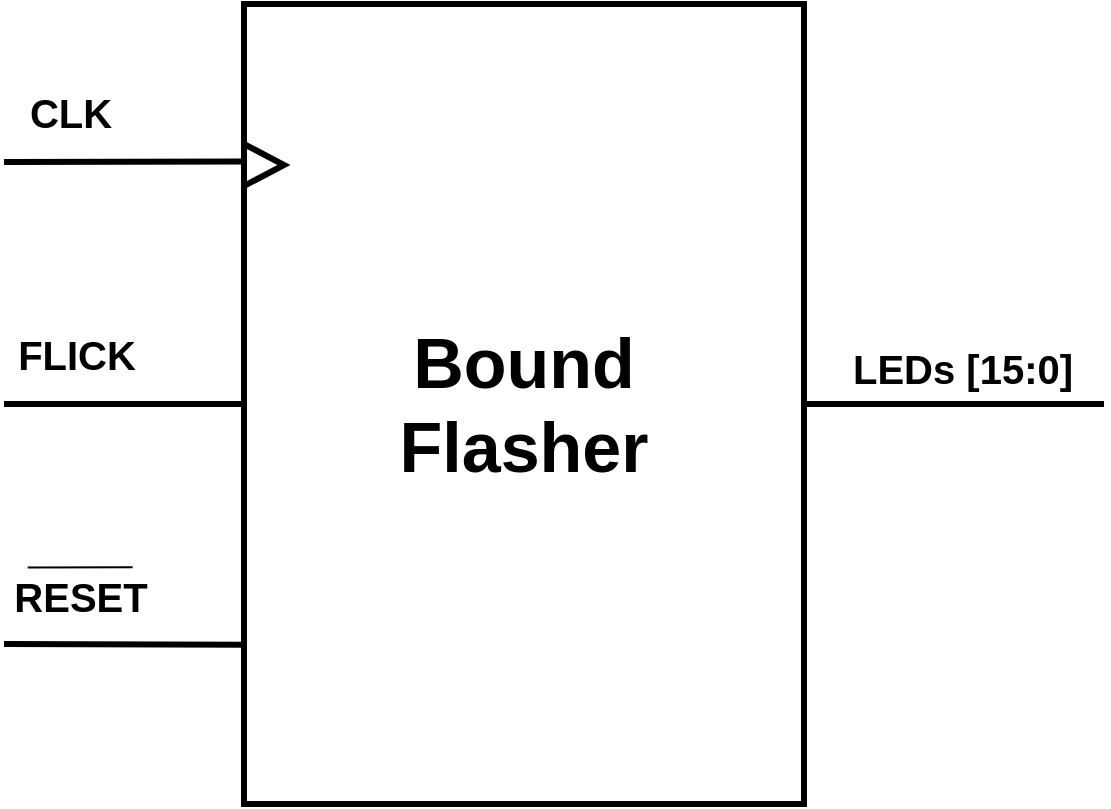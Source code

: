 <mxfile version="13.4.6" type="device" pages="2"><diagram name="Page-1" id="vdWCIfd2BEjUqCDMBeqf"><mxGraphModel dx="1422" dy="794" grid="1" gridSize="10" guides="1" tooltips="1" connect="1" arrows="1" fold="1" page="1" pageScale="1" pageWidth="850" pageHeight="1100" math="0" shadow="0"><root><mxCell id="0"/><mxCell id="1" parent="0"/><mxCell id="amf3CmYDN3-F_RXk9bl7-2" value="&lt;span style=&quot;font-size: 35px;&quot; id=&quot;docs-internal-guid-ef258bf3-7fff-fc78-9e5f-6aed6a584a07&quot;&gt;&lt;p dir=&quot;ltr&quot; style=&quot;line-height: 1.2; margin-top: 0pt; margin-bottom: 0pt; font-size: 35px;&quot;&gt;&lt;span style=&quot;font-size: 35px; background-color: transparent; vertical-align: baseline;&quot;&gt;&amp;nbsp;Bound&amp;nbsp;&lt;/span&gt;&lt;/p&gt;&lt;p dir=&quot;ltr&quot; style=&quot;line-height: 1.2; margin-top: 0pt; margin-bottom: 0pt; font-size: 35px;&quot;&gt;&lt;span style=&quot;font-size: 35px; background-color: transparent; vertical-align: baseline;&quot;&gt;Flasher&lt;/span&gt;&lt;/p&gt;&lt;/span&gt;" style="rounded=0;whiteSpace=wrap;html=1;fontSize=35;fontStyle=1;strokeWidth=3;fontFamily=Helvetica;" parent="1" vertex="1"><mxGeometry x="280" y="240" width="280" height="400" as="geometry"/></mxCell><mxCell id="amf3CmYDN3-F_RXk9bl7-5" value="" style="endArrow=none;html=1;entryX=0.007;entryY=0.197;entryDx=0;entryDy=0;entryPerimeter=0;fontSize=20;fontStyle=1;strokeWidth=3;" parent="1" target="amf3CmYDN3-F_RXk9bl7-2" edge="1"><mxGeometry width="50" height="50" relative="1" as="geometry"><mxPoint x="160" y="319" as="sourcePoint"/><mxPoint x="200" y="290" as="targetPoint"/></mxGeometry></mxCell><mxCell id="amf3CmYDN3-F_RXk9bl7-6" value="" style="endArrow=none;html=1;entryX=0;entryY=0.5;entryDx=0;entryDy=0;fontSize=20;fontStyle=1;strokeWidth=3;" parent="1" target="amf3CmYDN3-F_RXk9bl7-2" edge="1"><mxGeometry width="50" height="50" relative="1" as="geometry"><mxPoint x="160" y="440" as="sourcePoint"/><mxPoint x="240" y="430" as="targetPoint"/></mxGeometry></mxCell><mxCell id="amf3CmYDN3-F_RXk9bl7-7" value="" style="endArrow=none;html=1;entryX=0.004;entryY=0.801;entryDx=0;entryDy=0;entryPerimeter=0;fontSize=20;fontStyle=1;strokeWidth=3;" parent="1" target="amf3CmYDN3-F_RXk9bl7-2" edge="1"><mxGeometry width="50" height="50" relative="1" as="geometry"><mxPoint x="160" y="560" as="sourcePoint"/><mxPoint x="200" y="620" as="targetPoint"/></mxGeometry></mxCell><mxCell id="amf3CmYDN3-F_RXk9bl7-8" value="" style="endArrow=none;html=1;exitX=1;exitY=0.5;exitDx=0;exitDy=0;fontSize=20;fontStyle=1;strokeWidth=3;" parent="1" source="amf3CmYDN3-F_RXk9bl7-2" edge="1"><mxGeometry width="50" height="50" relative="1" as="geometry"><mxPoint x="600" y="480" as="sourcePoint"/><mxPoint x="710" y="440" as="targetPoint"/></mxGeometry></mxCell><mxCell id="amf3CmYDN3-F_RXk9bl7-9" value="RESET" style="text;html=1;align=center;verticalAlign=middle;resizable=0;points=[];autosize=1;fontSize=20;fontStyle=1" parent="1" vertex="1"><mxGeometry x="158" y="521" width="80" height="30" as="geometry"/></mxCell><mxCell id="amf3CmYDN3-F_RXk9bl7-10" value="FLICK" style="text;html=1;align=center;verticalAlign=middle;resizable=0;points=[];autosize=1;fontSize=20;fontStyle=1" parent="1" vertex="1"><mxGeometry x="161" y="400" width="70" height="30" as="geometry"/></mxCell><mxCell id="amf3CmYDN3-F_RXk9bl7-11" value="CLK" style="text;html=1;align=center;verticalAlign=middle;resizable=0;points=[];autosize=1;fontSize=20;fontStyle=1" parent="1" vertex="1"><mxGeometry x="163" y="279" width="60" height="30" as="geometry"/></mxCell><mxCell id="amf3CmYDN3-F_RXk9bl7-12" value="LEDs [15:0]" style="text;html=1;align=center;verticalAlign=middle;resizable=0;points=[];autosize=1;fontSize=20;fontStyle=1;strokeWidth=3;" parent="1" vertex="1"><mxGeometry x="574" y="407" width="130" height="30" as="geometry"/></mxCell><mxCell id="amf3CmYDN3-F_RXk9bl7-15" value="" style="endArrow=none;html=1;exitX=0.173;exitY=0.024;exitDx=0;exitDy=0;exitPerimeter=0;entryX=0.829;entryY=0.022;entryDx=0;entryDy=0;entryPerimeter=0;fontSize=20;fontStyle=1" parent="1" source="amf3CmYDN3-F_RXk9bl7-9" target="amf3CmYDN3-F_RXk9bl7-9" edge="1"><mxGeometry width="50" height="50" relative="1" as="geometry"><mxPoint x="150" y="310" as="sourcePoint"/><mxPoint x="210" y="541" as="targetPoint"/></mxGeometry></mxCell><mxCell id="amf3CmYDN3-F_RXk9bl7-17" value="" style="triangle;whiteSpace=wrap;html=1;fontSize=20;fontStyle=1;strokeWidth=3;" parent="1" vertex="1"><mxGeometry x="280" y="310" width="20" height="21" as="geometry"/></mxCell></root></mxGraphModel></diagram><diagram name="Page-2" id="Law7zd924bLgEW9y3343"><mxGraphModel dx="981" dy="548" grid="1" gridSize="10" guides="1" tooltips="1" connect="1" arrows="1" fold="1" page="1" pageScale="1" pageWidth="850" pageHeight="1100" math="0" shadow="0"><root><mxCell id="98pfvUTHeUSSz8OxEG06-0"/><mxCell id="98pfvUTHeUSSz8OxEG06-1" parent="98pfvUTHeUSSz8OxEG06-0"/><mxCell id="9M_iG_80XE6oSupGPTF_-2" style="edgeStyle=orthogonalEdgeStyle;rounded=0;orthogonalLoop=1;jettySize=auto;html=1;exitX=0;exitY=0;exitDx=0;exitDy=0;" edge="1" parent="98pfvUTHeUSSz8OxEG06-1" source="98pfvUTHeUSSz8OxEG06-2" target="98pfvUTHeUSSz8OxEG06-4"><mxGeometry relative="1" as="geometry"><Array as="points"><mxPoint x="378" y="260"/><mxPoint x="190" y="260"/></Array></mxGeometry></mxCell><mxCell id="9M_iG_80XE6oSupGPTF_-4" style="edgeStyle=orthogonalEdgeStyle;rounded=0;orthogonalLoop=1;jettySize=auto;html=1;exitX=0;exitY=1;exitDx=0;exitDy=0;entryX=0;entryY=0;entryDx=0;entryDy=0;" edge="1" parent="98pfvUTHeUSSz8OxEG06-1" source="98pfvUTHeUSSz8OxEG06-2" target="98pfvUTHeUSSz8OxEG06-3"><mxGeometry relative="1" as="geometry"/></mxCell><mxCell id="9M_iG_80XE6oSupGPTF_-7" style="edgeStyle=orthogonalEdgeStyle;rounded=0;orthogonalLoop=1;jettySize=auto;html=1;" edge="1" parent="98pfvUTHeUSSz8OxEG06-1"><mxGeometry relative="1" as="geometry"><mxPoint x="470" y="333.5" as="targetPoint"/><mxPoint x="470" y="286.5" as="sourcePoint"/><Array as="points"><mxPoint x="520" y="286"/><mxPoint x="520" y="334"/></Array></mxGeometry></mxCell><mxCell id="98pfvUTHeUSSz8OxEG06-2" value="UP" style="ellipse;whiteSpace=wrap;html=1;" parent="98pfvUTHeUSSz8OxEG06-1" vertex="1"><mxGeometry x="360" y="270" width="120" height="80" as="geometry"/></mxCell><mxCell id="9M_iG_80XE6oSupGPTF_-0" style="edgeStyle=orthogonalEdgeStyle;rounded=0;orthogonalLoop=1;jettySize=auto;html=1;entryX=1;entryY=1;entryDx=0;entryDy=0;" edge="1" parent="98pfvUTHeUSSz8OxEG06-1" source="98pfvUTHeUSSz8OxEG06-3" target="98pfvUTHeUSSz8OxEG06-4"><mxGeometry relative="1" as="geometry"/></mxCell><mxCell id="9M_iG_80XE6oSupGPTF_-3" style="edgeStyle=orthogonalEdgeStyle;rounded=0;orthogonalLoop=1;jettySize=auto;html=1;exitX=0;exitY=1;exitDx=0;exitDy=0;entryX=0.5;entryY=1;entryDx=0;entryDy=0;" edge="1" parent="98pfvUTHeUSSz8OxEG06-1" source="98pfvUTHeUSSz8OxEG06-3" target="98pfvUTHeUSSz8OxEG06-4"><mxGeometry relative="1" as="geometry"><Array as="points"><mxPoint x="378" y="570"/><mxPoint x="190" y="570"/></Array></mxGeometry></mxCell><mxCell id="9M_iG_80XE6oSupGPTF_-5" style="edgeStyle=orthogonalEdgeStyle;rounded=0;orthogonalLoop=1;jettySize=auto;html=1;exitX=1;exitY=0;exitDx=0;exitDy=0;entryX=1;entryY=1;entryDx=0;entryDy=0;" edge="1" parent="98pfvUTHeUSSz8OxEG06-1" source="98pfvUTHeUSSz8OxEG06-3" target="98pfvUTHeUSSz8OxEG06-2"><mxGeometry relative="1" as="geometry"/></mxCell><mxCell id="9M_iG_80XE6oSupGPTF_-9" style="edgeStyle=orthogonalEdgeStyle;rounded=0;orthogonalLoop=1;jettySize=auto;html=1;exitX=1;exitY=1;exitDx=0;exitDy=0;entryX=1;entryY=0;entryDx=0;entryDy=0;" edge="1" parent="98pfvUTHeUSSz8OxEG06-1" source="98pfvUTHeUSSz8OxEG06-3" target="98pfvUTHeUSSz8OxEG06-2"><mxGeometry relative="1" as="geometry"><Array as="points"><mxPoint x="462" y="570"/><mxPoint x="550" y="570"/><mxPoint x="550" y="260"/><mxPoint x="462" y="260"/></Array></mxGeometry></mxCell><mxCell id="98pfvUTHeUSSz8OxEG06-3" value="DOWN" style="ellipse;whiteSpace=wrap;html=1;" parent="98pfvUTHeUSSz8OxEG06-1" vertex="1"><mxGeometry x="360" y="480" width="120" height="80" as="geometry"/></mxCell><mxCell id="9M_iG_80XE6oSupGPTF_-1" style="edgeStyle=orthogonalEdgeStyle;rounded=0;orthogonalLoop=1;jettySize=auto;html=1;exitX=1;exitY=0;exitDx=0;exitDy=0;entryX=0;entryY=0.5;entryDx=0;entryDy=0;" edge="1" parent="98pfvUTHeUSSz8OxEG06-1" source="98pfvUTHeUSSz8OxEG06-4" target="98pfvUTHeUSSz8OxEG06-2"><mxGeometry relative="1" as="geometry"><Array as="points"><mxPoint x="232" y="310"/></Array></mxGeometry></mxCell><mxCell id="98pfvUTHeUSSz8OxEG06-4" value="IDLE" style="ellipse;whiteSpace=wrap;html=1;" parent="98pfvUTHeUSSz8OxEG06-1" vertex="1"><mxGeometry x="130" y="390" width="120" height="80" as="geometry"/></mxCell><mxCell id="9M_iG_80XE6oSupGPTF_-8" style="edgeStyle=orthogonalEdgeStyle;rounded=0;orthogonalLoop=1;jettySize=auto;html=1;" edge="1" parent="98pfvUTHeUSSz8OxEG06-1"><mxGeometry relative="1" as="geometry"><mxPoint x="470" y="543.49" as="targetPoint"/><mxPoint x="470" y="496.49" as="sourcePoint"/><Array as="points"><mxPoint x="520" y="496"/><mxPoint x="520" y="544"/></Array></mxGeometry></mxCell><mxCell id="9M_iG_80XE6oSupGPTF_-10" value="[1]" style="text;html=1;strokeColor=none;fillColor=none;align=center;verticalAlign=middle;whiteSpace=wrap;rounded=0;" vertex="1" parent="98pfvUTHeUSSz8OxEG06-1"><mxGeometry x="260" y="320" width="40" height="20" as="geometry"/></mxCell><mxCell id="9M_iG_80XE6oSupGPTF_-11" value="[2]" style="text;html=1;strokeColor=none;fillColor=none;align=center;verticalAlign=middle;whiteSpace=wrap;rounded=0;" vertex="1" parent="98pfvUTHeUSSz8OxEG06-1"><mxGeometry x="490" y="300" width="40" height="20" as="geometry"/></mxCell><mxCell id="9M_iG_80XE6oSupGPTF_-12" value="[3]" style="text;html=1;strokeColor=none;fillColor=none;align=center;verticalAlign=middle;whiteSpace=wrap;rounded=0;" vertex="1" parent="98pfvUTHeUSSz8OxEG06-1"><mxGeometry x="490" y="510" width="40" height="20" as="geometry"/></mxCell><mxCell id="9M_iG_80XE6oSupGPTF_-13" value="[4]" style="text;html=1;strokeColor=none;fillColor=none;align=center;verticalAlign=middle;whiteSpace=wrap;rounded=0;" vertex="1" parent="98pfvUTHeUSSz8OxEG06-1"><mxGeometry x="360" y="400" width="20" height="20" as="geometry"/></mxCell><mxCell id="9M_iG_80XE6oSupGPTF_-15" value="[5]" style="text;html=1;strokeColor=none;fillColor=none;align=center;verticalAlign=middle;whiteSpace=wrap;rounded=0;" vertex="1" parent="98pfvUTHeUSSz8OxEG06-1"><mxGeometry x="460" y="400" width="20" height="20" as="geometry"/></mxCell><mxCell id="9M_iG_80XE6oSupGPTF_-16" value="[6]" style="text;html=1;strokeColor=none;fillColor=none;align=center;verticalAlign=middle;whiteSpace=wrap;rounded=0;" vertex="1" parent="98pfvUTHeUSSz8OxEG06-1"><mxGeometry x="270" y="240" width="20" height="20" as="geometry"/></mxCell><mxCell id="9M_iG_80XE6oSupGPTF_-17" value="[7]" style="text;html=1;strokeColor=none;fillColor=none;align=center;verticalAlign=middle;whiteSpace=wrap;rounded=0;" vertex="1" parent="98pfvUTHeUSSz8OxEG06-1"><mxGeometry x="550" y="400" width="20" height="20" as="geometry"/></mxCell><mxCell id="9M_iG_80XE6oSupGPTF_-18" value="[8]" style="text;html=1;strokeColor=none;fillColor=none;align=center;verticalAlign=middle;whiteSpace=wrap;rounded=0;" vertex="1" parent="98pfvUTHeUSSz8OxEG06-1"><mxGeometry x="270" y="500" width="20" height="20" as="geometry"/></mxCell><mxCell id="9M_iG_80XE6oSupGPTF_-19" value="[4]" style="text;html=1;strokeColor=none;fillColor=none;align=center;verticalAlign=middle;whiteSpace=wrap;rounded=0;" vertex="1" parent="98pfvUTHeUSSz8OxEG06-1"><mxGeometry x="410" y="450" width="20" height="20" as="geometry"/></mxCell><mxCell id="9M_iG_80XE6oSupGPTF_-20" value="[6]" style="text;html=1;strokeColor=none;fillColor=none;align=center;verticalAlign=middle;whiteSpace=wrap;rounded=0;" vertex="1" parent="98pfvUTHeUSSz8OxEG06-1"><mxGeometry x="270" y="570" width="20" height="20" as="geometry"/></mxCell></root></mxGraphModel></diagram></mxfile>